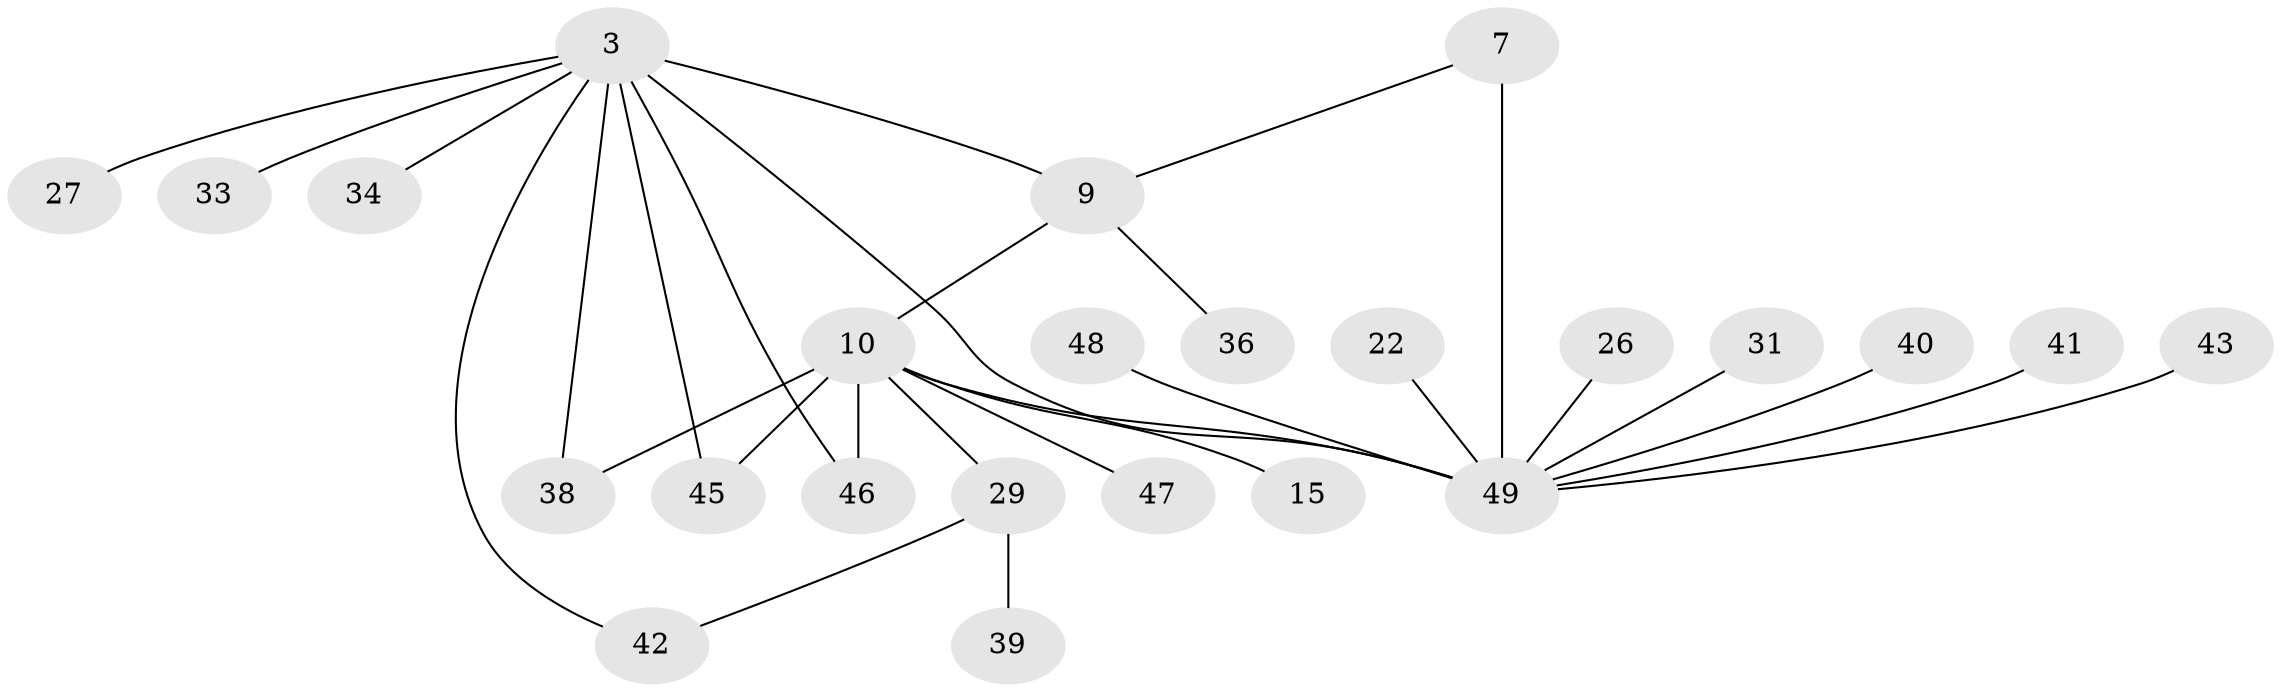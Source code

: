 // original degree distribution, {4: 0.12244897959183673, 5: 0.061224489795918366, 10: 0.02040816326530612, 8: 0.02040816326530612, 3: 0.08163265306122448, 7: 0.02040816326530612, 2: 0.20408163265306123, 1: 0.4489795918367347, 6: 0.02040816326530612}
// Generated by graph-tools (version 1.1) at 2025/55/03/09/25 04:55:28]
// undirected, 24 vertices, 29 edges
graph export_dot {
graph [start="1"]
  node [color=gray90,style=filled];
  3;
  7;
  9 [super="+8"];
  10 [super="+5"];
  15;
  22;
  26;
  27 [super="+24"];
  29;
  31;
  33;
  34 [super="+13"];
  36;
  38 [super="+28"];
  39;
  40;
  41;
  42;
  43;
  45 [super="+37"];
  46 [super="+44"];
  47;
  48 [super="+30"];
  49 [super="+20+19"];
  3 -- 9 [weight=2];
  3 -- 33;
  3 -- 42;
  3 -- 49;
  3 -- 34;
  3 -- 38;
  3 -- 46;
  3 -- 27;
  3 -- 45;
  7 -- 9;
  7 -- 49 [weight=3];
  9 -- 10;
  9 -- 36;
  10 -- 15 [weight=2];
  10 -- 29 [weight=2];
  10 -- 47;
  10 -- 49 [weight=4];
  10 -- 38;
  10 -- 46;
  10 -- 45;
  22 -- 49;
  26 -- 49;
  29 -- 39;
  29 -- 42;
  31 -- 49;
  40 -- 49;
  41 -- 49;
  43 -- 49;
  48 -- 49;
}
